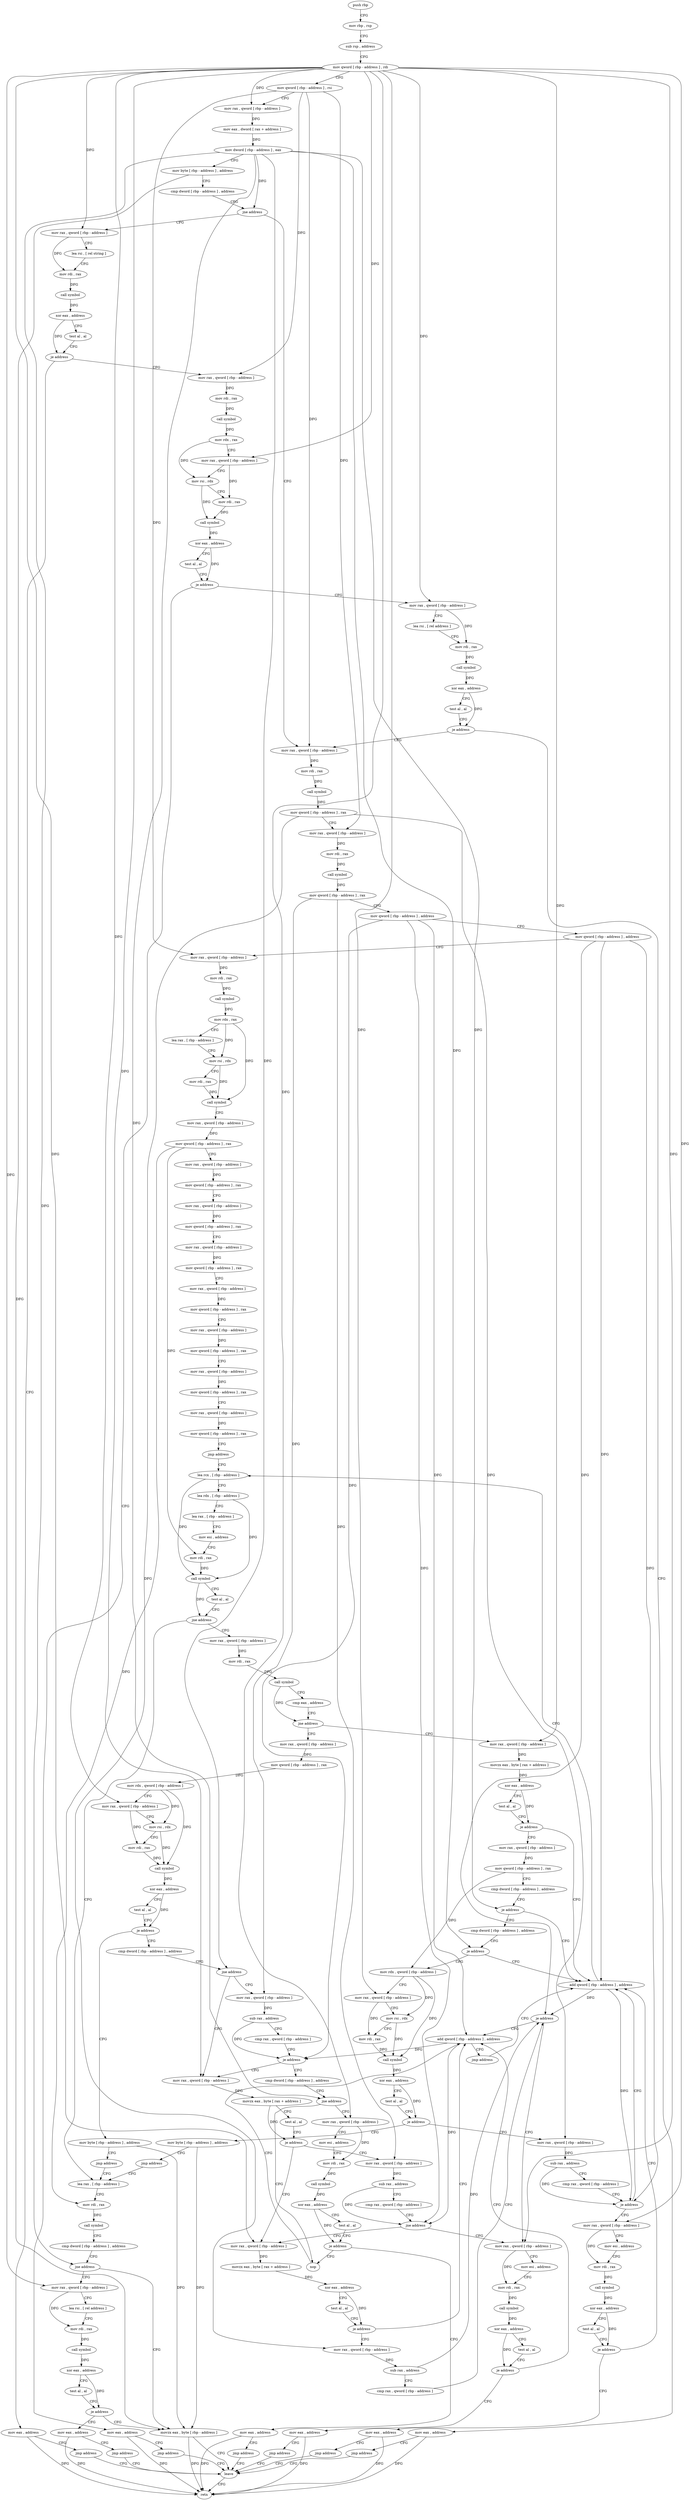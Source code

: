digraph "func" {
"122769" [label = "push rbp" ]
"122770" [label = "mov rbp , rsp" ]
"122773" [label = "sub rsp , address" ]
"122780" [label = "mov qword [ rbp - address ] , rdi" ]
"122787" [label = "mov qword [ rbp - address ] , rsi" ]
"122794" [label = "mov rax , qword [ rbp - address ]" ]
"122801" [label = "mov eax , dword [ rax + address ]" ]
"122804" [label = "mov dword [ rbp - address ] , eax" ]
"122807" [label = "mov byte [ rbp - address ] , address" ]
"122811" [label = "cmp dword [ rbp - address ] , address" ]
"122815" [label = "jne address" ]
"122952" [label = "mov rax , qword [ rbp - address ]" ]
"122821" [label = "mov rax , qword [ rbp - address ]" ]
"122959" [label = "mov rdi , rax" ]
"122962" [label = "call symbol" ]
"122967" [label = "mov qword [ rbp - address ] , rax" ]
"122971" [label = "mov rax , qword [ rbp - address ]" ]
"122978" [label = "mov rdi , rax" ]
"122981" [label = "call symbol" ]
"122986" [label = "mov qword [ rbp - address ] , rax" ]
"122990" [label = "mov qword [ rbp - address ] , address" ]
"122998" [label = "mov qword [ rbp - address ] , address" ]
"123006" [label = "mov rax , qword [ rbp - address ]" ]
"123013" [label = "mov rdi , rax" ]
"123016" [label = "call symbol" ]
"123021" [label = "mov rdx , rax" ]
"123024" [label = "lea rax , [ rbp - address ]" ]
"123031" [label = "mov rsi , rdx" ]
"123034" [label = "mov rdi , rax" ]
"123037" [label = "call symbol" ]
"123042" [label = "mov rax , qword [ rbp - address ]" ]
"123049" [label = "mov qword [ rbp - address ] , rax" ]
"123053" [label = "mov rax , qword [ rbp - address ]" ]
"123060" [label = "mov qword [ rbp - address ] , rax" ]
"123064" [label = "mov rax , qword [ rbp - address ]" ]
"123071" [label = "mov qword [ rbp - address ] , rax" ]
"123075" [label = "mov rax , qword [ rbp - address ]" ]
"123082" [label = "mov qword [ rbp - address ] , rax" ]
"123086" [label = "mov rax , qword [ rbp - address ]" ]
"123093" [label = "mov qword [ rbp - address ] , rax" ]
"123097" [label = "mov rax , qword [ rbp - address ]" ]
"123104" [label = "mov qword [ rbp - address ] , rax" ]
"123108" [label = "mov rax , qword [ rbp - address ]" ]
"123115" [label = "mov qword [ rbp - address ] , rax" ]
"123119" [label = "mov rax , qword [ rbp - address ]" ]
"123126" [label = "mov qword [ rbp - address ] , rax" ]
"123130" [label = "jmp address" ]
"123510" [label = "lea rcx , [ rbp - address ]" ]
"122828" [label = "lea rsi , [ rel string ]" ]
"122835" [label = "mov rdi , rax" ]
"122838" [label = "call symbol" ]
"122843" [label = "xor eax , address" ]
"122846" [label = "test al , al" ]
"122848" [label = "je address" ]
"122860" [label = "mov rax , qword [ rbp - address ]" ]
"122850" [label = "mov eax , address" ]
"123517" [label = "lea rdx , [ rbp - address ]" ]
"123524" [label = "lea rax , [ rbp - address ]" ]
"123528" [label = "mov esi , address" ]
"123533" [label = "mov rdi , rax" ]
"123536" [label = "call symbol" ]
"123541" [label = "test al , al" ]
"123543" [label = "jne address" ]
"123135" [label = "mov rax , qword [ rbp - address ]" ]
"123549" [label = "lea rax , [ rbp - address ]" ]
"122867" [label = "mov rdi , rax" ]
"122870" [label = "call symbol" ]
"122875" [label = "mov rdx , rax" ]
"122878" [label = "mov rax , qword [ rbp - address ]" ]
"122885" [label = "mov rsi , rdx" ]
"122888" [label = "mov rdi , rax" ]
"122891" [label = "call symbol" ]
"122896" [label = "xor eax , address" ]
"122899" [label = "test al , al" ]
"122901" [label = "je address" ]
"122913" [label = "mov rax , qword [ rbp - address ]" ]
"122903" [label = "mov eax , address" ]
"122855" [label = "jmp address" ]
"123607" [label = "leave" ]
"123142" [label = "mov rdi , rax" ]
"123145" [label = "call symbol" ]
"123150" [label = "cmp eax , address" ]
"123153" [label = "jne address" ]
"123381" [label = "mov rax , qword [ rbp - address ]" ]
"123159" [label = "mov rax , qword [ rbp - address ]" ]
"123553" [label = "mov rdi , rax" ]
"123556" [label = "call symbol" ]
"123561" [label = "cmp dword [ rbp - address ] , address" ]
"123565" [label = "jne address" ]
"123603" [label = "movzx eax , byte [ rbp - address ]" ]
"123567" [label = "mov rax , qword [ rbp - address ]" ]
"122920" [label = "lea rsi , [ rel address ]" ]
"122927" [label = "mov rdi , rax" ]
"122930" [label = "call symbol" ]
"122935" [label = "xor eax , address" ]
"122938" [label = "test al , al" ]
"122940" [label = "je address" ]
"122942" [label = "mov eax , address" ]
"122908" [label = "jmp address" ]
"123608" [label = "retn" ]
"123388" [label = "movzx eax , byte [ rax + address ]" ]
"123392" [label = "xor eax , address" ]
"123395" [label = "test al , al" ]
"123397" [label = "je address" ]
"123505" [label = "add qword [ rbp - address ] , address" ]
"123399" [label = "mov rax , qword [ rbp - address ]" ]
"123166" [label = "mov qword [ rbp - address ] , rax" ]
"123170" [label = "mov rdx , qword [ rbp - address ]" ]
"123174" [label = "mov rax , qword [ rbp - address ]" ]
"123181" [label = "mov rsi , rdx" ]
"123184" [label = "mov rdi , rax" ]
"123187" [label = "call symbol" ]
"123192" [label = "xor eax , address" ]
"123195" [label = "test al , al" ]
"123197" [label = "je address" ]
"123208" [label = "cmp dword [ rbp - address ] , address" ]
"123199" [label = "mov byte [ rbp - address ] , address" ]
"123574" [label = "lea rsi , [ rel address ]" ]
"123581" [label = "mov rdi , rax" ]
"123584" [label = "call symbol" ]
"123589" [label = "xor eax , address" ]
"123592" [label = "test al , al" ]
"123594" [label = "je address" ]
"123596" [label = "mov eax , address" ]
"122947" [label = "jmp address" ]
"123406" [label = "mov qword [ rbp - address ] , rax" ]
"123410" [label = "cmp dword [ rbp - address ] , address" ]
"123414" [label = "je address" ]
"123416" [label = "cmp dword [ rbp - address ] , address" ]
"123212" [label = "jne address" ]
"123275" [label = "mov rax , qword [ rbp - address ]" ]
"123214" [label = "mov rax , qword [ rbp - address ]" ]
"123203" [label = "jmp address" ]
"123601" [label = "jmp address" ]
"123420" [label = "je address" ]
"123422" [label = "mov rdx , qword [ rbp - address ]" ]
"123282" [label = "movzx eax , byte [ rax + address ]" ]
"123286" [label = "test al , al" ]
"123288" [label = "je address" ]
"123304" [label = "mov rax , qword [ rbp - address ]" ]
"123290" [label = "mov rax , qword [ rbp - address ]" ]
"123218" [label = "sub rax , address" ]
"123222" [label = "cmp rax , qword [ rbp - address ]" ]
"123226" [label = "je address" ]
"123228" [label = "cmp dword [ rbp - address ] , address" ]
"123426" [label = "mov rax , qword [ rbp - address ]" ]
"123433" [label = "mov rsi , rdx" ]
"123436" [label = "mov rdi , rax" ]
"123439" [label = "call symbol" ]
"123444" [label = "xor eax , address" ]
"123447" [label = "test al , al" ]
"123449" [label = "je address" ]
"123457" [label = "mov rax , qword [ rbp - address ]" ]
"123451" [label = "mov byte [ rbp - address ] , address" ]
"123311" [label = "movzx eax , byte [ rax + address ]" ]
"123315" [label = "xor eax , address" ]
"123318" [label = "test al , al" ]
"123320" [label = "je address" ]
"123374" [label = "add qword [ rbp - address ] , address" ]
"123322" [label = "mov rax , qword [ rbp - address ]" ]
"123294" [label = "sub rax , address" ]
"123298" [label = "cmp rax , qword [ rbp - address ]" ]
"123302" [label = "jne address" ]
"123336" [label = "mov rax , qword [ rbp - address ]" ]
"123232" [label = "jne address" ]
"123373" [label = "nop" ]
"123238" [label = "mov rax , qword [ rbp - address ]" ]
"123461" [label = "sub rax , address" ]
"123465" [label = "cmp rax , qword [ rbp - address ]" ]
"123469" [label = "je address" ]
"123471" [label = "mov rax , qword [ rbp - address ]" ]
"123455" [label = "jmp address" ]
"123379" [label = "jmp address" ]
"123326" [label = "sub rax , address" ]
"123330" [label = "cmp rax , qword [ rbp - address ]" ]
"123334" [label = "je address" ]
"123343" [label = "mov esi , address" ]
"123348" [label = "mov rdi , rax" ]
"123351" [label = "call symbol" ]
"123356" [label = "xor eax , address" ]
"123359" [label = "test al , al" ]
"123361" [label = "je address" ]
"123363" [label = "mov eax , address" ]
"123245" [label = "mov esi , address" ]
"123250" [label = "mov rdi , rax" ]
"123253" [label = "call symbol" ]
"123258" [label = "xor eax , address" ]
"123261" [label = "test al , al" ]
"123263" [label = "je address" ]
"123265" [label = "mov eax , address" ]
"123478" [label = "mov esi , address" ]
"123483" [label = "mov rdi , rax" ]
"123486" [label = "call symbol" ]
"123491" [label = "xor eax , address" ]
"123494" [label = "test al , al" ]
"123496" [label = "je address" ]
"123498" [label = "mov eax , address" ]
"123368" [label = "jmp address" ]
"123270" [label = "jmp address" ]
"123503" [label = "jmp address" ]
"122769" -> "122770" [ label = "CFG" ]
"122770" -> "122773" [ label = "CFG" ]
"122773" -> "122780" [ label = "CFG" ]
"122780" -> "122787" [ label = "CFG" ]
"122780" -> "122794" [ label = "DFG" ]
"122780" -> "122821" [ label = "DFG" ]
"122780" -> "122878" [ label = "DFG" ]
"122780" -> "122913" [ label = "DFG" ]
"122780" -> "123381" [ label = "DFG" ]
"122780" -> "123174" [ label = "DFG" ]
"122780" -> "123567" [ label = "DFG" ]
"122780" -> "123275" [ label = "DFG" ]
"122780" -> "123426" [ label = "DFG" ]
"122780" -> "123304" [ label = "DFG" ]
"122780" -> "123336" [ label = "DFG" ]
"122780" -> "123238" [ label = "DFG" ]
"122780" -> "123471" [ label = "DFG" ]
"122787" -> "122794" [ label = "CFG" ]
"122787" -> "122952" [ label = "DFG" ]
"122787" -> "122971" [ label = "DFG" ]
"122787" -> "123006" [ label = "DFG" ]
"122787" -> "122860" [ label = "DFG" ]
"122794" -> "122801" [ label = "DFG" ]
"122801" -> "122804" [ label = "DFG" ]
"122804" -> "122807" [ label = "CFG" ]
"122804" -> "122815" [ label = "DFG" ]
"122804" -> "123565" [ label = "DFG" ]
"122804" -> "123414" [ label = "DFG" ]
"122804" -> "123212" [ label = "DFG" ]
"122804" -> "123420" [ label = "DFG" ]
"122804" -> "123232" [ label = "DFG" ]
"122807" -> "122811" [ label = "CFG" ]
"122807" -> "123603" [ label = "DFG" ]
"122811" -> "122815" [ label = "CFG" ]
"122815" -> "122952" [ label = "CFG" ]
"122815" -> "122821" [ label = "CFG" ]
"122952" -> "122959" [ label = "DFG" ]
"122821" -> "122828" [ label = "CFG" ]
"122821" -> "122835" [ label = "DFG" ]
"122959" -> "122962" [ label = "DFG" ]
"122962" -> "122967" [ label = "DFG" ]
"122967" -> "122971" [ label = "CFG" ]
"122967" -> "123457" [ label = "DFG" ]
"122967" -> "123322" [ label = "DFG" ]
"122971" -> "122978" [ label = "DFG" ]
"122978" -> "122981" [ label = "DFG" ]
"122981" -> "122986" [ label = "DFG" ]
"122986" -> "122990" [ label = "CFG" ]
"122986" -> "123214" [ label = "DFG" ]
"122986" -> "123290" [ label = "DFG" ]
"122990" -> "122998" [ label = "CFG" ]
"122990" -> "123226" [ label = "DFG" ]
"122990" -> "123302" [ label = "DFG" ]
"122990" -> "123374" [ label = "DFG" ]
"122998" -> "123006" [ label = "CFG" ]
"122998" -> "123505" [ label = "DFG" ]
"122998" -> "123469" [ label = "DFG" ]
"122998" -> "123334" [ label = "DFG" ]
"123006" -> "123013" [ label = "DFG" ]
"123013" -> "123016" [ label = "DFG" ]
"123016" -> "123021" [ label = "DFG" ]
"123021" -> "123024" [ label = "CFG" ]
"123021" -> "123031" [ label = "DFG" ]
"123021" -> "123037" [ label = "DFG" ]
"123024" -> "123031" [ label = "CFG" ]
"123031" -> "123034" [ label = "CFG" ]
"123031" -> "123037" [ label = "DFG" ]
"123034" -> "123037" [ label = "DFG" ]
"123037" -> "123042" [ label = "CFG" ]
"123042" -> "123049" [ label = "DFG" ]
"123049" -> "123053" [ label = "CFG" ]
"123049" -> "123533" [ label = "DFG" ]
"123049" -> "123553" [ label = "DFG" ]
"123053" -> "123060" [ label = "DFG" ]
"123060" -> "123064" [ label = "CFG" ]
"123064" -> "123071" [ label = "DFG" ]
"123071" -> "123075" [ label = "CFG" ]
"123075" -> "123082" [ label = "DFG" ]
"123082" -> "123086" [ label = "CFG" ]
"123086" -> "123093" [ label = "DFG" ]
"123093" -> "123097" [ label = "CFG" ]
"123097" -> "123104" [ label = "DFG" ]
"123104" -> "123108" [ label = "CFG" ]
"123108" -> "123115" [ label = "DFG" ]
"123115" -> "123119" [ label = "CFG" ]
"123119" -> "123126" [ label = "DFG" ]
"123126" -> "123130" [ label = "CFG" ]
"123130" -> "123510" [ label = "CFG" ]
"123510" -> "123517" [ label = "CFG" ]
"123510" -> "123536" [ label = "DFG" ]
"122828" -> "122835" [ label = "CFG" ]
"122835" -> "122838" [ label = "DFG" ]
"122838" -> "122843" [ label = "DFG" ]
"122843" -> "122846" [ label = "CFG" ]
"122843" -> "122848" [ label = "DFG" ]
"122846" -> "122848" [ label = "CFG" ]
"122848" -> "122860" [ label = "CFG" ]
"122848" -> "122850" [ label = "CFG" ]
"122860" -> "122867" [ label = "DFG" ]
"122850" -> "122855" [ label = "CFG" ]
"122850" -> "123608" [ label = "DFG" ]
"123517" -> "123524" [ label = "CFG" ]
"123517" -> "123536" [ label = "DFG" ]
"123524" -> "123528" [ label = "CFG" ]
"123528" -> "123533" [ label = "CFG" ]
"123533" -> "123536" [ label = "DFG" ]
"123536" -> "123541" [ label = "CFG" ]
"123536" -> "123543" [ label = "DFG" ]
"123541" -> "123543" [ label = "CFG" ]
"123543" -> "123135" [ label = "CFG" ]
"123543" -> "123549" [ label = "CFG" ]
"123135" -> "123142" [ label = "DFG" ]
"123549" -> "123553" [ label = "CFG" ]
"122867" -> "122870" [ label = "DFG" ]
"122870" -> "122875" [ label = "DFG" ]
"122875" -> "122878" [ label = "CFG" ]
"122875" -> "122885" [ label = "DFG" ]
"122878" -> "122885" [ label = "CFG" ]
"122878" -> "122888" [ label = "DFG" ]
"122885" -> "122888" [ label = "CFG" ]
"122885" -> "122891" [ label = "DFG" ]
"122888" -> "122891" [ label = "DFG" ]
"122891" -> "122896" [ label = "DFG" ]
"122896" -> "122899" [ label = "CFG" ]
"122896" -> "122901" [ label = "DFG" ]
"122899" -> "122901" [ label = "CFG" ]
"122901" -> "122913" [ label = "CFG" ]
"122901" -> "122903" [ label = "CFG" ]
"122913" -> "122920" [ label = "CFG" ]
"122913" -> "122927" [ label = "DFG" ]
"122903" -> "122908" [ label = "CFG" ]
"122903" -> "123608" [ label = "DFG" ]
"122855" -> "123607" [ label = "CFG" ]
"123607" -> "123608" [ label = "CFG" ]
"123142" -> "123145" [ label = "DFG" ]
"123145" -> "123150" [ label = "CFG" ]
"123145" -> "123153" [ label = "DFG" ]
"123150" -> "123153" [ label = "CFG" ]
"123153" -> "123381" [ label = "CFG" ]
"123153" -> "123159" [ label = "CFG" ]
"123381" -> "123388" [ label = "DFG" ]
"123159" -> "123166" [ label = "DFG" ]
"123553" -> "123556" [ label = "DFG" ]
"123556" -> "123561" [ label = "CFG" ]
"123561" -> "123565" [ label = "CFG" ]
"123565" -> "123603" [ label = "CFG" ]
"123565" -> "123567" [ label = "CFG" ]
"123603" -> "123607" [ label = "CFG" ]
"123603" -> "123608" [ label = "DFG" ]
"123567" -> "123574" [ label = "CFG" ]
"123567" -> "123581" [ label = "DFG" ]
"122920" -> "122927" [ label = "CFG" ]
"122927" -> "122930" [ label = "DFG" ]
"122930" -> "122935" [ label = "DFG" ]
"122935" -> "122938" [ label = "CFG" ]
"122935" -> "122940" [ label = "DFG" ]
"122938" -> "122940" [ label = "CFG" ]
"122940" -> "122952" [ label = "CFG" ]
"122940" -> "122942" [ label = "CFG" ]
"122942" -> "122947" [ label = "CFG" ]
"122942" -> "123608" [ label = "DFG" ]
"122908" -> "123607" [ label = "CFG" ]
"123388" -> "123392" [ label = "DFG" ]
"123392" -> "123395" [ label = "CFG" ]
"123392" -> "123397" [ label = "DFG" ]
"123395" -> "123397" [ label = "CFG" ]
"123397" -> "123505" [ label = "CFG" ]
"123397" -> "123399" [ label = "CFG" ]
"123505" -> "123510" [ label = "CFG" ]
"123505" -> "123469" [ label = "DFG" ]
"123505" -> "123334" [ label = "DFG" ]
"123399" -> "123406" [ label = "DFG" ]
"123166" -> "123170" [ label = "DFG" ]
"123170" -> "123174" [ label = "CFG" ]
"123170" -> "123181" [ label = "DFG" ]
"123170" -> "123187" [ label = "DFG" ]
"123174" -> "123181" [ label = "CFG" ]
"123174" -> "123184" [ label = "DFG" ]
"123181" -> "123184" [ label = "CFG" ]
"123181" -> "123187" [ label = "DFG" ]
"123184" -> "123187" [ label = "DFG" ]
"123187" -> "123192" [ label = "DFG" ]
"123192" -> "123195" [ label = "CFG" ]
"123192" -> "123197" [ label = "DFG" ]
"123195" -> "123197" [ label = "CFG" ]
"123197" -> "123208" [ label = "CFG" ]
"123197" -> "123199" [ label = "CFG" ]
"123208" -> "123212" [ label = "CFG" ]
"123199" -> "123203" [ label = "CFG" ]
"123199" -> "123603" [ label = "DFG" ]
"123574" -> "123581" [ label = "CFG" ]
"123581" -> "123584" [ label = "DFG" ]
"123584" -> "123589" [ label = "DFG" ]
"123589" -> "123592" [ label = "CFG" ]
"123589" -> "123594" [ label = "DFG" ]
"123592" -> "123594" [ label = "CFG" ]
"123594" -> "123603" [ label = "CFG" ]
"123594" -> "123596" [ label = "CFG" ]
"123596" -> "123601" [ label = "CFG" ]
"123596" -> "123608" [ label = "DFG" ]
"122947" -> "123607" [ label = "CFG" ]
"123406" -> "123410" [ label = "CFG" ]
"123406" -> "123422" [ label = "DFG" ]
"123410" -> "123414" [ label = "CFG" ]
"123414" -> "123505" [ label = "CFG" ]
"123414" -> "123416" [ label = "CFG" ]
"123416" -> "123420" [ label = "CFG" ]
"123212" -> "123275" [ label = "CFG" ]
"123212" -> "123214" [ label = "CFG" ]
"123275" -> "123282" [ label = "DFG" ]
"123214" -> "123218" [ label = "DFG" ]
"123203" -> "123549" [ label = "CFG" ]
"123601" -> "123607" [ label = "CFG" ]
"123420" -> "123505" [ label = "CFG" ]
"123420" -> "123422" [ label = "CFG" ]
"123422" -> "123426" [ label = "CFG" ]
"123422" -> "123433" [ label = "DFG" ]
"123422" -> "123439" [ label = "DFG" ]
"123282" -> "123286" [ label = "CFG" ]
"123282" -> "123288" [ label = "DFG" ]
"123286" -> "123288" [ label = "CFG" ]
"123288" -> "123304" [ label = "CFG" ]
"123288" -> "123290" [ label = "CFG" ]
"123304" -> "123311" [ label = "DFG" ]
"123290" -> "123294" [ label = "DFG" ]
"123218" -> "123222" [ label = "CFG" ]
"123218" -> "123226" [ label = "DFG" ]
"123222" -> "123226" [ label = "CFG" ]
"123226" -> "123275" [ label = "CFG" ]
"123226" -> "123228" [ label = "CFG" ]
"123228" -> "123232" [ label = "CFG" ]
"123426" -> "123433" [ label = "CFG" ]
"123426" -> "123436" [ label = "DFG" ]
"123433" -> "123436" [ label = "CFG" ]
"123433" -> "123439" [ label = "DFG" ]
"123436" -> "123439" [ label = "DFG" ]
"123439" -> "123444" [ label = "DFG" ]
"123444" -> "123447" [ label = "CFG" ]
"123444" -> "123449" [ label = "DFG" ]
"123447" -> "123449" [ label = "CFG" ]
"123449" -> "123457" [ label = "CFG" ]
"123449" -> "123451" [ label = "CFG" ]
"123457" -> "123461" [ label = "DFG" ]
"123451" -> "123455" [ label = "CFG" ]
"123451" -> "123603" [ label = "DFG" ]
"123311" -> "123315" [ label = "DFG" ]
"123315" -> "123318" [ label = "CFG" ]
"123315" -> "123320" [ label = "DFG" ]
"123318" -> "123320" [ label = "CFG" ]
"123320" -> "123374" [ label = "CFG" ]
"123320" -> "123322" [ label = "CFG" ]
"123374" -> "123379" [ label = "CFG" ]
"123374" -> "123226" [ label = "DFG" ]
"123374" -> "123302" [ label = "DFG" ]
"123322" -> "123326" [ label = "DFG" ]
"123294" -> "123298" [ label = "CFG" ]
"123294" -> "123302" [ label = "DFG" ]
"123298" -> "123302" [ label = "CFG" ]
"123302" -> "123336" [ label = "CFG" ]
"123302" -> "123304" [ label = "CFG" ]
"123336" -> "123343" [ label = "CFG" ]
"123336" -> "123348" [ label = "DFG" ]
"123232" -> "123373" [ label = "CFG" ]
"123232" -> "123238" [ label = "CFG" ]
"123373" -> "123374" [ label = "CFG" ]
"123238" -> "123245" [ label = "CFG" ]
"123238" -> "123250" [ label = "DFG" ]
"123461" -> "123465" [ label = "CFG" ]
"123461" -> "123469" [ label = "DFG" ]
"123465" -> "123469" [ label = "CFG" ]
"123469" -> "123505" [ label = "CFG" ]
"123469" -> "123471" [ label = "CFG" ]
"123471" -> "123478" [ label = "CFG" ]
"123471" -> "123483" [ label = "DFG" ]
"123455" -> "123549" [ label = "CFG" ]
"123379" -> "123505" [ label = "CFG" ]
"123326" -> "123330" [ label = "CFG" ]
"123326" -> "123334" [ label = "DFG" ]
"123330" -> "123334" [ label = "CFG" ]
"123334" -> "123374" [ label = "CFG" ]
"123334" -> "123336" [ label = "CFG" ]
"123343" -> "123348" [ label = "CFG" ]
"123348" -> "123351" [ label = "DFG" ]
"123351" -> "123356" [ label = "DFG" ]
"123356" -> "123359" [ label = "CFG" ]
"123356" -> "123361" [ label = "DFG" ]
"123359" -> "123361" [ label = "CFG" ]
"123361" -> "123374" [ label = "CFG" ]
"123361" -> "123363" [ label = "CFG" ]
"123363" -> "123368" [ label = "CFG" ]
"123363" -> "123608" [ label = "DFG" ]
"123245" -> "123250" [ label = "CFG" ]
"123250" -> "123253" [ label = "DFG" ]
"123253" -> "123258" [ label = "DFG" ]
"123258" -> "123261" [ label = "CFG" ]
"123258" -> "123263" [ label = "DFG" ]
"123261" -> "123263" [ label = "CFG" ]
"123263" -> "123373" [ label = "CFG" ]
"123263" -> "123265" [ label = "CFG" ]
"123265" -> "123270" [ label = "CFG" ]
"123265" -> "123608" [ label = "DFG" ]
"123478" -> "123483" [ label = "CFG" ]
"123483" -> "123486" [ label = "DFG" ]
"123486" -> "123491" [ label = "DFG" ]
"123491" -> "123494" [ label = "CFG" ]
"123491" -> "123496" [ label = "DFG" ]
"123494" -> "123496" [ label = "CFG" ]
"123496" -> "123505" [ label = "CFG" ]
"123496" -> "123498" [ label = "CFG" ]
"123498" -> "123503" [ label = "CFG" ]
"123498" -> "123608" [ label = "DFG" ]
"123368" -> "123607" [ label = "CFG" ]
"123270" -> "123607" [ label = "CFG" ]
"123503" -> "123607" [ label = "CFG" ]
}
